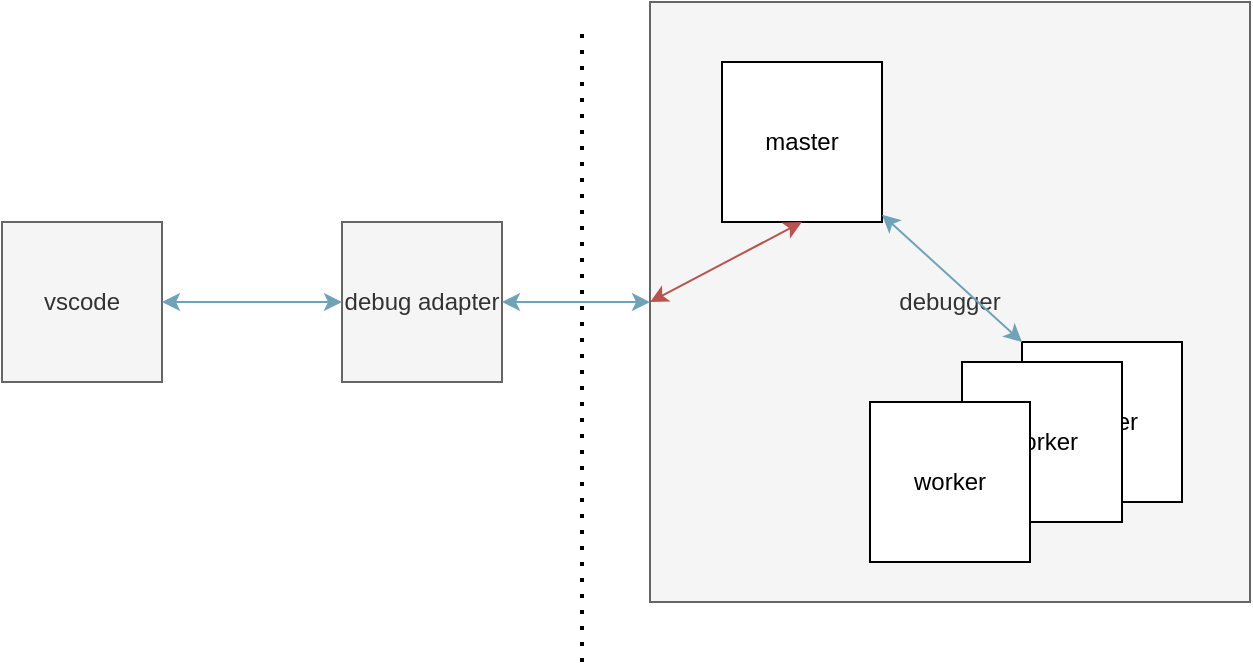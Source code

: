 <mxfile>
    <diagram id="HPyLy4WeeTnpj1_7oyRa" name="第 1 页">
        <mxGraphModel dx="780" dy="455" grid="1" gridSize="10" guides="1" tooltips="1" connect="1" arrows="1" fold="1" page="1" pageScale="1" pageWidth="827" pageHeight="1169" math="0" shadow="0">
            <root>
                <mxCell id="0"/>
                <mxCell id="1" parent="0"/>
                <mxCell id="2" value="vscode" style="whiteSpace=wrap;html=1;aspect=fixed;fillColor=#f5f5f5;fontColor=#333333;strokeColor=#666666;" parent="1" vertex="1">
                    <mxGeometry x="90" y="110" width="80" height="80" as="geometry"/>
                </mxCell>
                <mxCell id="3" value="debug adapter" style="whiteSpace=wrap;html=1;aspect=fixed;fillColor=#f5f5f5;fontColor=#333333;strokeColor=#666666;" parent="1" vertex="1">
                    <mxGeometry x="260" y="110" width="80" height="80" as="geometry"/>
                </mxCell>
                <mxCell id="4" value="debugger" style="whiteSpace=wrap;html=1;aspect=fixed;fillColor=#f5f5f5;fontColor=#333333;strokeColor=#666666;" parent="1" vertex="1">
                    <mxGeometry x="414" width="300" height="300" as="geometry"/>
                </mxCell>
                <mxCell id="7" value="" style="endArrow=none;dashed=1;html=1;dashPattern=1 3;strokeWidth=2;" parent="1" edge="1">
                    <mxGeometry width="50" height="50" relative="1" as="geometry">
                        <mxPoint x="380" y="330" as="sourcePoint"/>
                        <mxPoint x="380" y="10" as="targetPoint"/>
                    </mxGeometry>
                </mxCell>
                <mxCell id="10" value="" style="endArrow=classic;startArrow=classic;html=1;exitX=1;exitY=0.5;exitDx=0;exitDy=0;fillColor=#f8cecc;strokeColor=#70A2B8;" parent="1" source="2" edge="1">
                    <mxGeometry width="50" height="50" relative="1" as="geometry">
                        <mxPoint x="390" y="210" as="sourcePoint"/>
                        <mxPoint x="260" y="150" as="targetPoint"/>
                    </mxGeometry>
                </mxCell>
                <mxCell id="12" value="" style="endArrow=classic;startArrow=classic;html=1;exitX=1;exitY=0.5;exitDx=0;exitDy=0;entryX=0;entryY=0.5;entryDx=0;entryDy=0;fillColor=#d80073;strokeColor=#70A2B8;" parent="1" source="3" target="4" edge="1">
                    <mxGeometry width="50" height="50" relative="1" as="geometry">
                        <mxPoint x="390" y="210" as="sourcePoint"/>
                        <mxPoint x="440" y="160" as="targetPoint"/>
                    </mxGeometry>
                </mxCell>
                <mxCell id="15" value="master" style="whiteSpace=wrap;html=1;aspect=fixed;" parent="1" vertex="1">
                    <mxGeometry x="450" y="30" width="80" height="80" as="geometry"/>
                </mxCell>
                <mxCell id="16" value="worker" style="whiteSpace=wrap;html=1;aspect=fixed;" parent="1" vertex="1">
                    <mxGeometry x="600" y="170" width="80" height="80" as="geometry"/>
                </mxCell>
                <mxCell id="17" value="" style="endArrow=classic;startArrow=classic;html=1;strokeColor=#b85450;fillColor=#f8cecc;gradientColor=#ea6b66;exitX=0;exitY=0.5;exitDx=0;exitDy=0;entryX=0.5;entryY=1;entryDx=0;entryDy=0;" parent="1" source="4" target="15" edge="1">
                    <mxGeometry width="50" height="50" relative="1" as="geometry">
                        <mxPoint x="430" y="170" as="sourcePoint"/>
                        <mxPoint x="480" y="120" as="targetPoint"/>
                    </mxGeometry>
                </mxCell>
                <mxCell id="18" value="" style="endArrow=classic;startArrow=classic;html=1;strokeColor=#70A2B8;exitX=0;exitY=0;exitDx=0;exitDy=0;" parent="1" source="16" target="15" edge="1">
                    <mxGeometry width="50" height="50" relative="1" as="geometry">
                        <mxPoint x="430" y="170" as="sourcePoint"/>
                        <mxPoint x="480" y="120" as="targetPoint"/>
                    </mxGeometry>
                </mxCell>
                <mxCell id="19" value="worker" style="whiteSpace=wrap;html=1;aspect=fixed;" vertex="1" parent="1">
                    <mxGeometry x="570" y="180" width="80" height="80" as="geometry"/>
                </mxCell>
                <mxCell id="20" value="worker" style="whiteSpace=wrap;html=1;aspect=fixed;" vertex="1" parent="1">
                    <mxGeometry x="524" y="200" width="80" height="80" as="geometry"/>
                </mxCell>
            </root>
        </mxGraphModel>
    </diagram>
</mxfile>